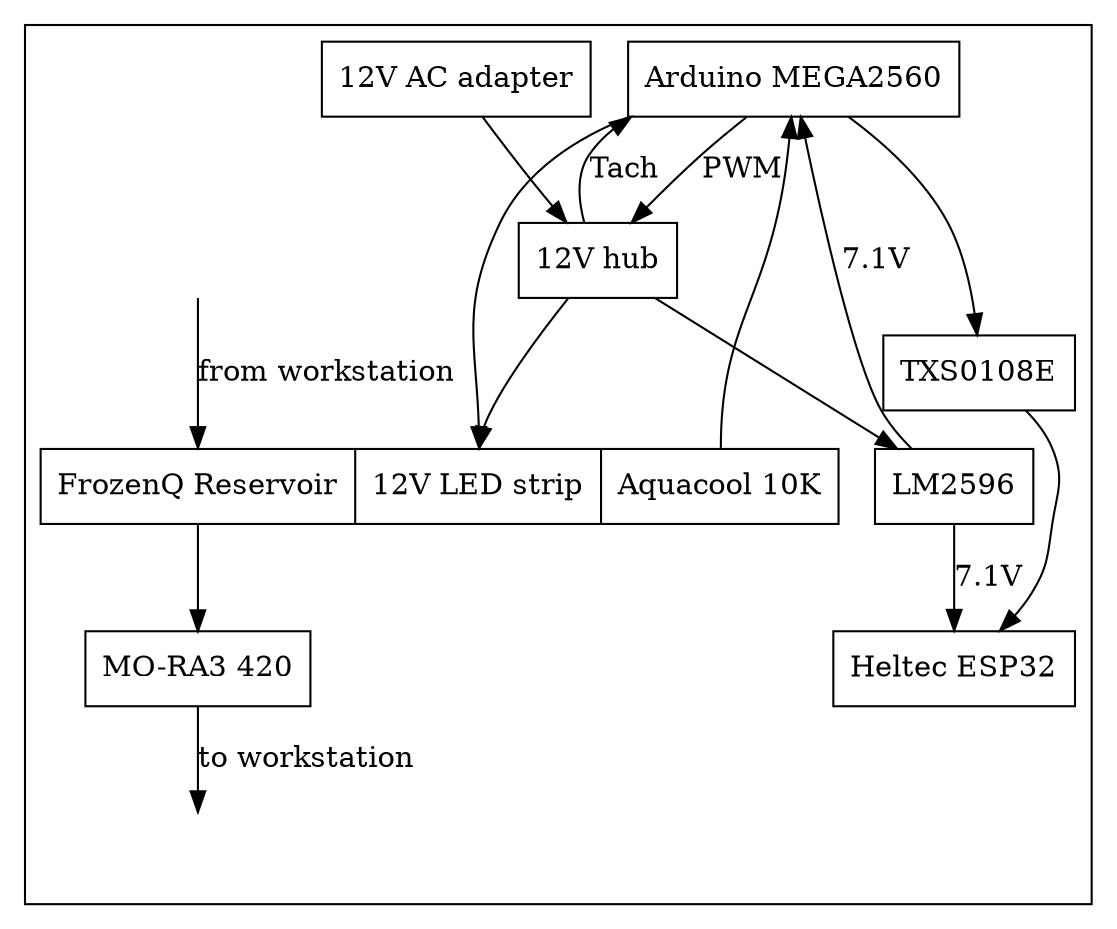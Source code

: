 digraph G {
  subgraph clusterMORA3 {
    MEGA [shape=box label="Arduino MEGA2560"];
    node [shape=record];
      reservoir [label="<res>FrozenQ Reservoir|<resleds>12V LED strip|<temp>Aquacool 10K"];
    MEGA -> reservoir:resleds;
    MORA3 [shape=box, label="MO-RA3 420"];
    esp32 [shape=box, label="Heltec ESP32"];
    reservoir:temp -> MEGA;
    reservoir:res -> MORA3;
    hub12v [shape=box, label="12V hub"];
    ac [shape=rectangle, label="12V AC adapter"];
    buck [shape=rectangle, label="LM2596"];
    ac -> hub12v;
    hub12v -> buck;
    hub12v -> reservoir:resleds;
    buck -> MEGA [label="7.1V"];
    buck -> esp32 [label="7.1V"];
    MEGA -> hub12v [label="PWM"];
    hub12v -> MEGA [label="Tach"];
    tx [shape=box, label="TXS0108E"];
    w0 [label="", shape=none]
    w1 [label="", shape=none]
    w0 -> reservoir:res [label="from workstation"];
    MORA3 -> w1 [label="to workstation"];
    MEGA -> tx;
    tx -> esp32;
  }
}
